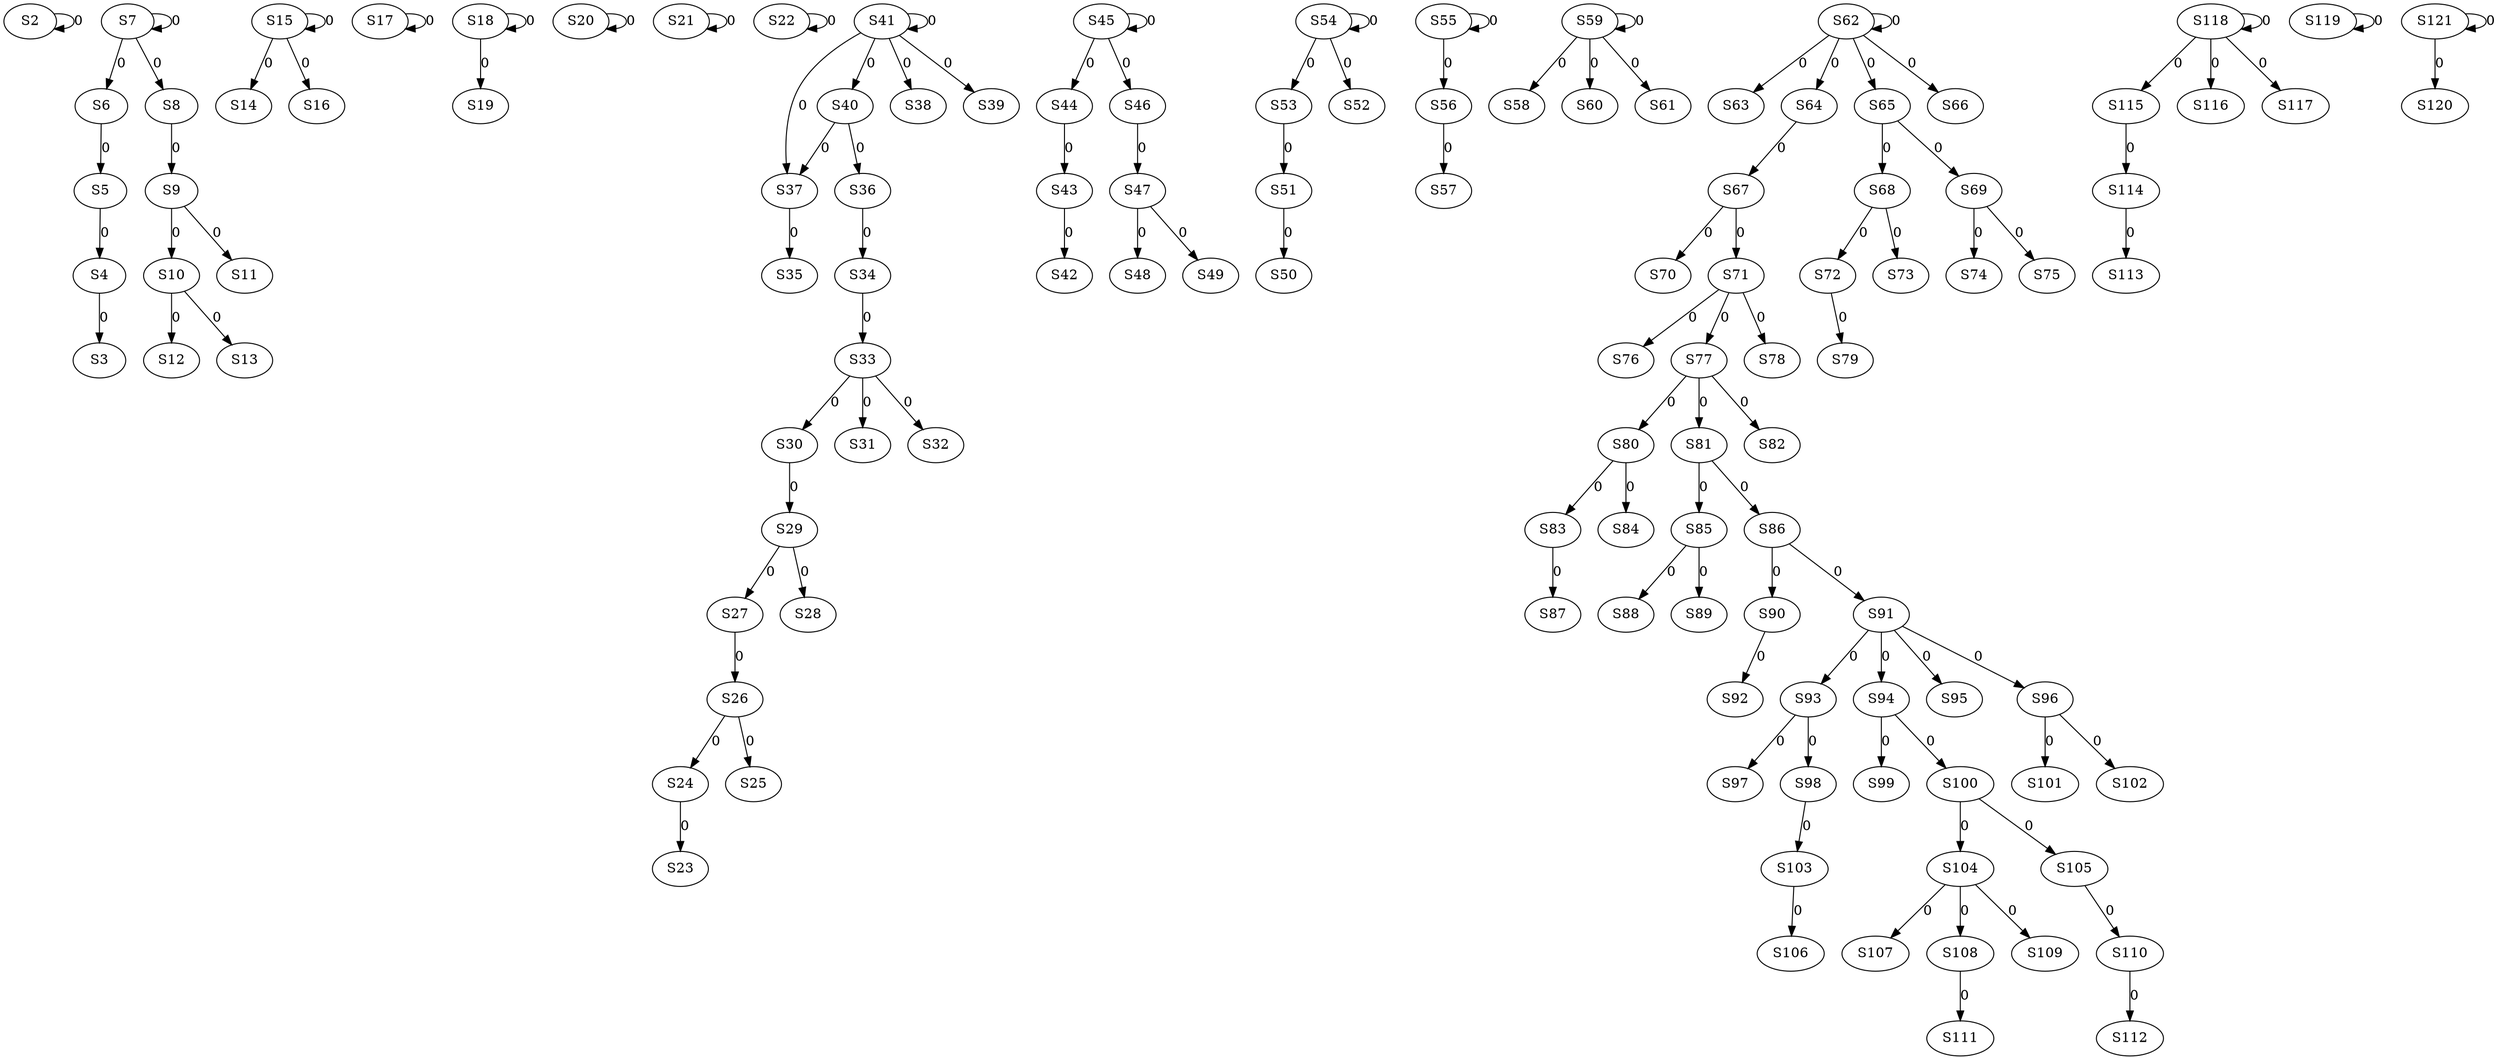 strict digraph {
	S2 -> S2 [ label = 0 ];
	S4 -> S3 [ label = 0 ];
	S5 -> S4 [ label = 0 ];
	S6 -> S5 [ label = 0 ];
	S7 -> S6 [ label = 0 ];
	S7 -> S7 [ label = 0 ];
	S7 -> S8 [ label = 0 ];
	S8 -> S9 [ label = 0 ];
	S9 -> S10 [ label = 0 ];
	S9 -> S11 [ label = 0 ];
	S10 -> S12 [ label = 0 ];
	S10 -> S13 [ label = 0 ];
	S15 -> S14 [ label = 0 ];
	S15 -> S15 [ label = 0 ];
	S15 -> S16 [ label = 0 ];
	S17 -> S17 [ label = 0 ];
	S18 -> S18 [ label = 0 ];
	S18 -> S19 [ label = 0 ];
	S20 -> S20 [ label = 0 ];
	S21 -> S21 [ label = 0 ];
	S22 -> S22 [ label = 0 ];
	S24 -> S23 [ label = 0 ];
	S26 -> S24 [ label = 0 ];
	S26 -> S25 [ label = 0 ];
	S27 -> S26 [ label = 0 ];
	S29 -> S27 [ label = 0 ];
	S29 -> S28 [ label = 0 ];
	S30 -> S29 [ label = 0 ];
	S33 -> S30 [ label = 0 ];
	S33 -> S31 [ label = 0 ];
	S33 -> S32 [ label = 0 ];
	S34 -> S33 [ label = 0 ];
	S36 -> S34 [ label = 0 ];
	S37 -> S35 [ label = 0 ];
	S40 -> S36 [ label = 0 ];
	S41 -> S37 [ label = 0 ];
	S41 -> S38 [ label = 0 ];
	S41 -> S39 [ label = 0 ];
	S41 -> S40 [ label = 0 ];
	S41 -> S41 [ label = 0 ];
	S43 -> S42 [ label = 0 ];
	S44 -> S43 [ label = 0 ];
	S45 -> S44 [ label = 0 ];
	S45 -> S45 [ label = 0 ];
	S45 -> S46 [ label = 0 ];
	S46 -> S47 [ label = 0 ];
	S47 -> S48 [ label = 0 ];
	S47 -> S49 [ label = 0 ];
	S51 -> S50 [ label = 0 ];
	S53 -> S51 [ label = 0 ];
	S54 -> S52 [ label = 0 ];
	S54 -> S53 [ label = 0 ];
	S54 -> S54 [ label = 0 ];
	S55 -> S55 [ label = 0 ];
	S55 -> S56 [ label = 0 ];
	S56 -> S57 [ label = 0 ];
	S59 -> S58 [ label = 0 ];
	S59 -> S59 [ label = 0 ];
	S59 -> S60 [ label = 0 ];
	S59 -> S61 [ label = 0 ];
	S62 -> S62 [ label = 0 ];
	S62 -> S63 [ label = 0 ];
	S62 -> S64 [ label = 0 ];
	S62 -> S65 [ label = 0 ];
	S62 -> S66 [ label = 0 ];
	S64 -> S67 [ label = 0 ];
	S65 -> S68 [ label = 0 ];
	S65 -> S69 [ label = 0 ];
	S67 -> S70 [ label = 0 ];
	S67 -> S71 [ label = 0 ];
	S68 -> S72 [ label = 0 ];
	S68 -> S73 [ label = 0 ];
	S69 -> S74 [ label = 0 ];
	S69 -> S75 [ label = 0 ];
	S71 -> S76 [ label = 0 ];
	S71 -> S77 [ label = 0 ];
	S71 -> S78 [ label = 0 ];
	S72 -> S79 [ label = 0 ];
	S77 -> S80 [ label = 0 ];
	S77 -> S81 [ label = 0 ];
	S77 -> S82 [ label = 0 ];
	S80 -> S83 [ label = 0 ];
	S80 -> S84 [ label = 0 ];
	S81 -> S85 [ label = 0 ];
	S81 -> S86 [ label = 0 ];
	S83 -> S87 [ label = 0 ];
	S85 -> S88 [ label = 0 ];
	S85 -> S89 [ label = 0 ];
	S86 -> S90 [ label = 0 ];
	S86 -> S91 [ label = 0 ];
	S90 -> S92 [ label = 0 ];
	S91 -> S93 [ label = 0 ];
	S91 -> S94 [ label = 0 ];
	S91 -> S95 [ label = 0 ];
	S91 -> S96 [ label = 0 ];
	S93 -> S97 [ label = 0 ];
	S93 -> S98 [ label = 0 ];
	S94 -> S99 [ label = 0 ];
	S94 -> S100 [ label = 0 ];
	S96 -> S101 [ label = 0 ];
	S96 -> S102 [ label = 0 ];
	S98 -> S103 [ label = 0 ];
	S100 -> S104 [ label = 0 ];
	S100 -> S105 [ label = 0 ];
	S103 -> S106 [ label = 0 ];
	S104 -> S107 [ label = 0 ];
	S104 -> S108 [ label = 0 ];
	S104 -> S109 [ label = 0 ];
	S105 -> S110 [ label = 0 ];
	S108 -> S111 [ label = 0 ];
	S110 -> S112 [ label = 0 ];
	S114 -> S113 [ label = 0 ];
	S115 -> S114 [ label = 0 ];
	S118 -> S115 [ label = 0 ];
	S118 -> S116 [ label = 0 ];
	S118 -> S117 [ label = 0 ];
	S118 -> S118 [ label = 0 ];
	S119 -> S119 [ label = 0 ];
	S121 -> S120 [ label = 0 ];
	S121 -> S121 [ label = 0 ];
	S40 -> S37 [ label = 0 ];
}